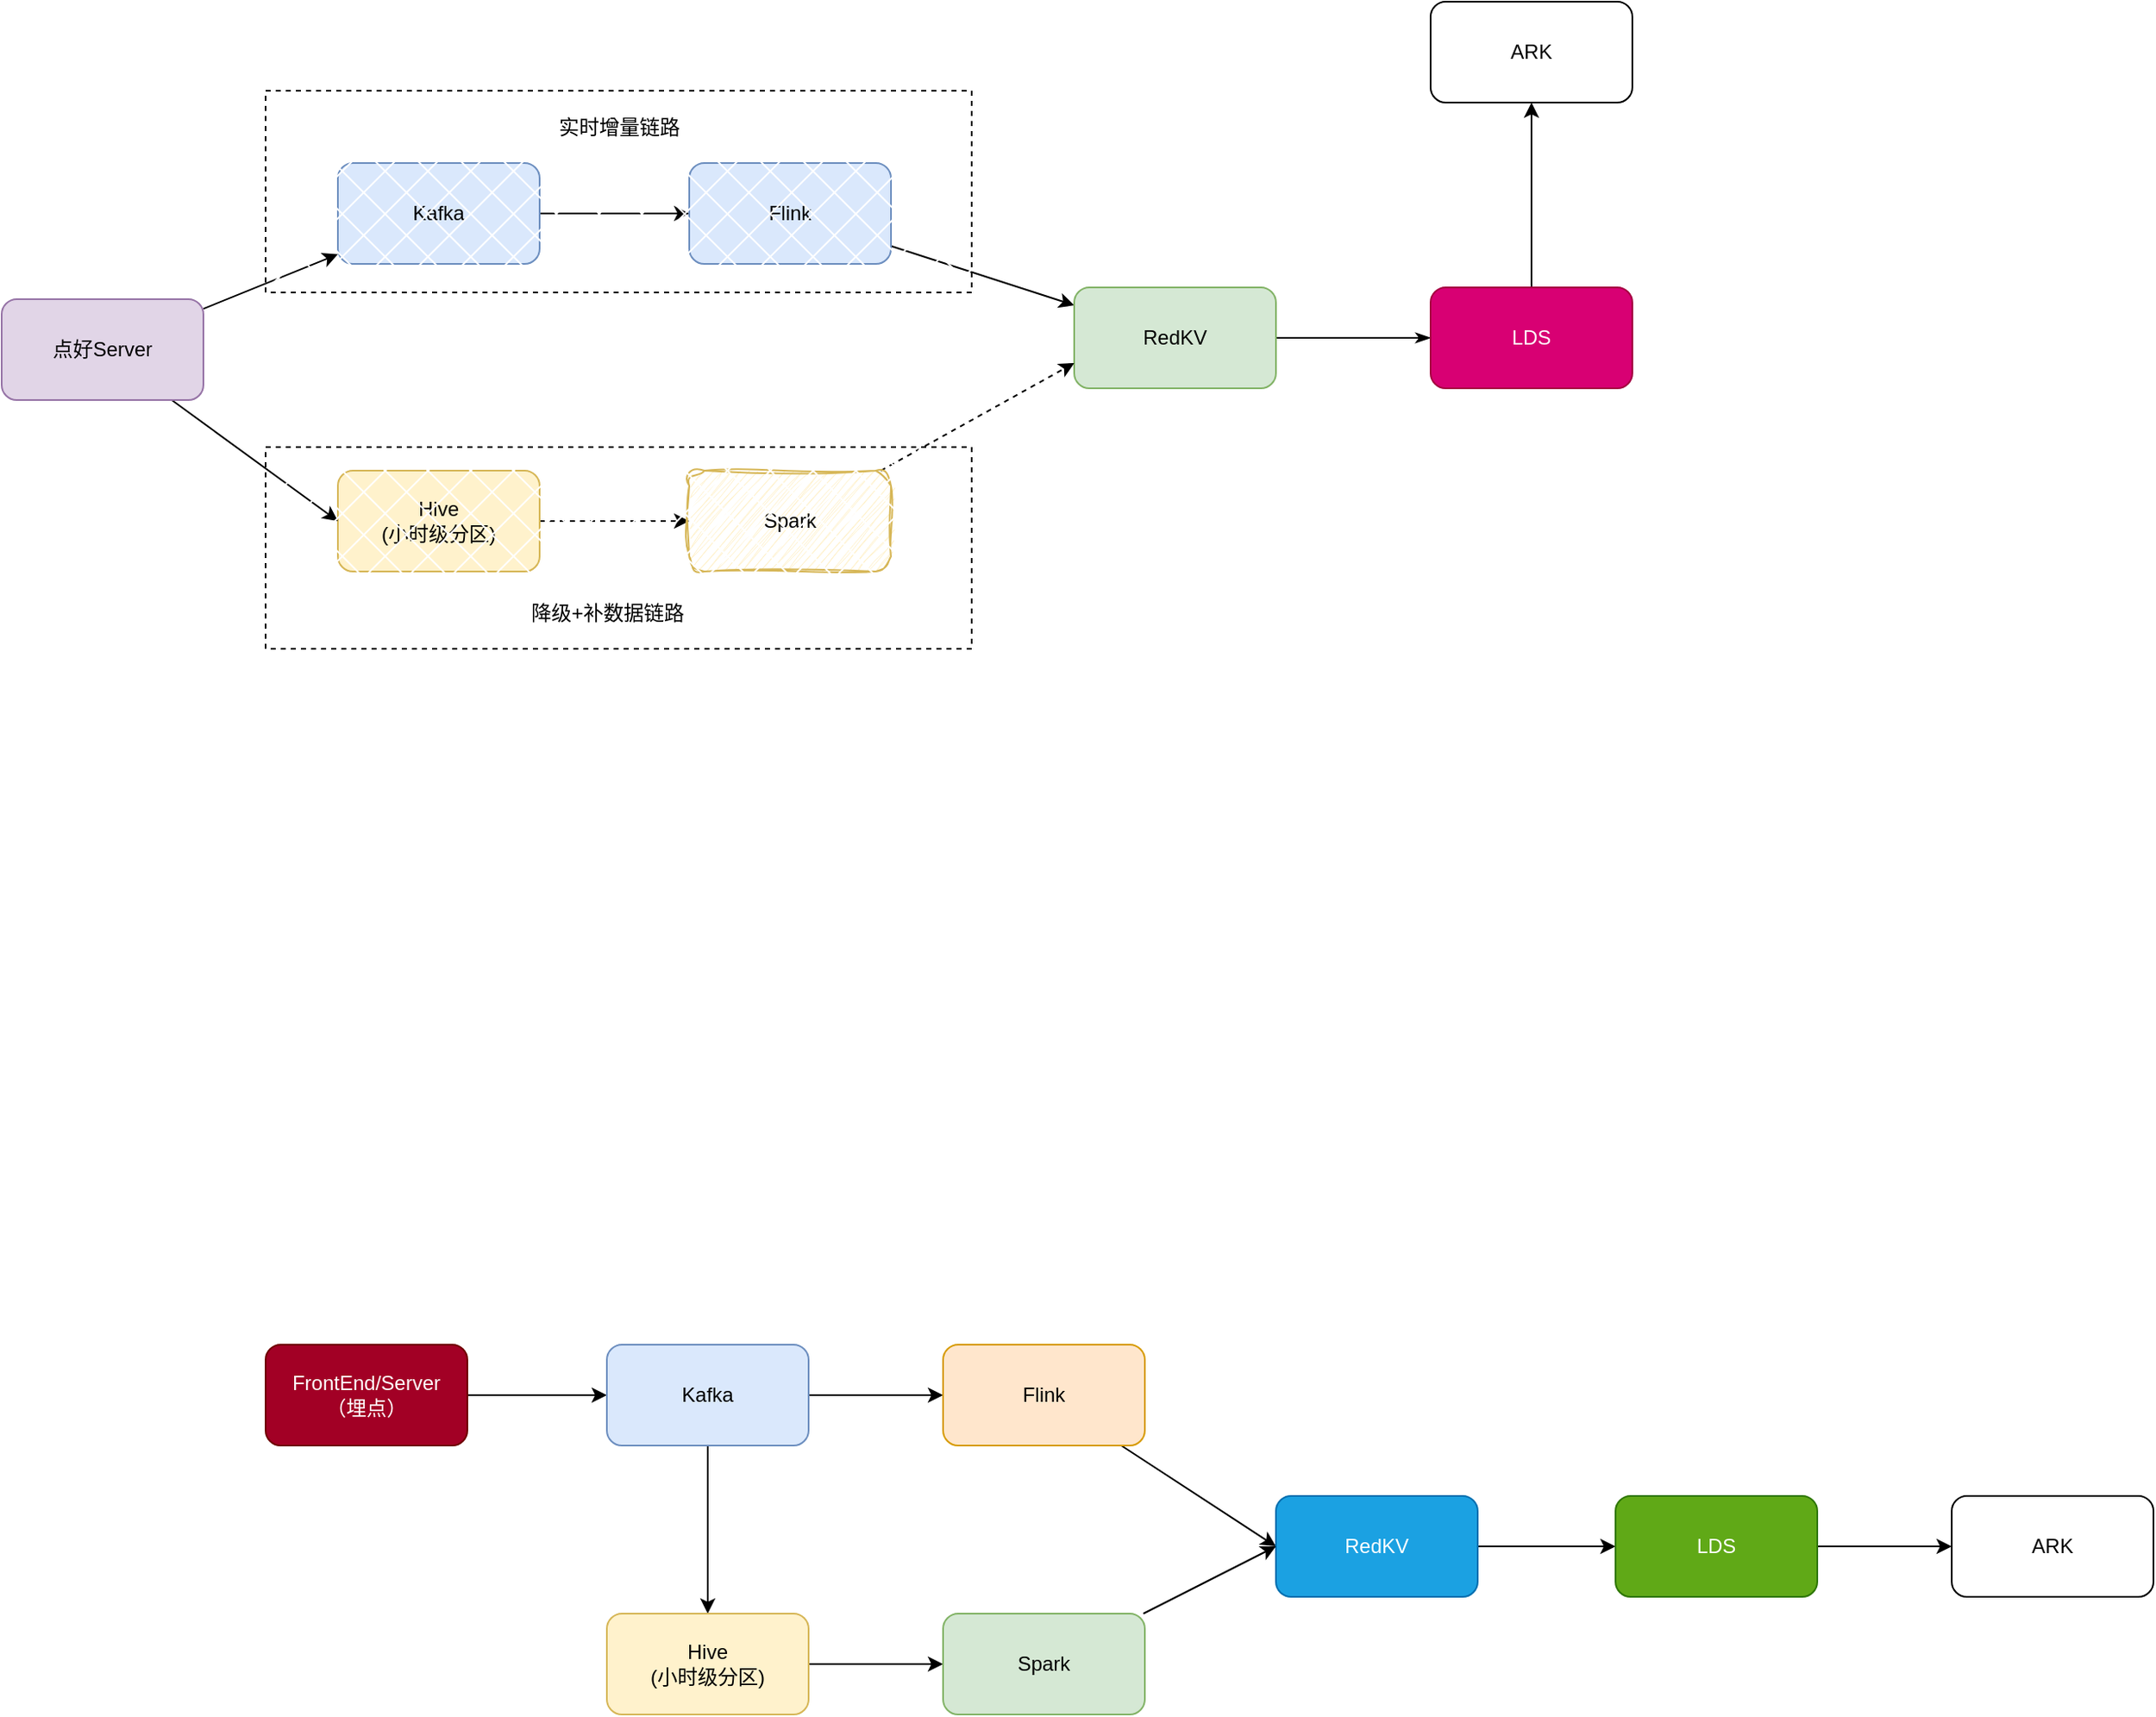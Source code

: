 <mxfile version="23.1.1" type="github">
  <diagram name="Page-1" id="i_hFuDhX6voU7J-K0fBx">
    <mxGraphModel dx="2606" dy="1171" grid="0" gridSize="10" guides="1" tooltips="1" connect="1" arrows="1" fold="1" page="0" pageScale="1" pageWidth="850" pageHeight="1100" math="0" shadow="0">
      <root>
        <mxCell id="0" />
        <mxCell id="1" parent="0" />
        <mxCell id="Olyu-w_eP48Fr1E_7s6x-3" value="" style="edgeStyle=orthogonalEdgeStyle;rounded=0;orthogonalLoop=1;jettySize=auto;html=1;" parent="1" source="Olyu-w_eP48Fr1E_7s6x-1" target="Olyu-w_eP48Fr1E_7s6x-2" edge="1">
          <mxGeometry relative="1" as="geometry" />
        </mxCell>
        <mxCell id="Olyu-w_eP48Fr1E_7s6x-13" value="" style="rounded=0;orthogonalLoop=1;jettySize=auto;html=1;startArrow=classic;startFill=1;endArrow=none;endFill=0;" parent="1" source="Olyu-w_eP48Fr1E_7s6x-1" target="Olyu-w_eP48Fr1E_7s6x-12" edge="1">
          <mxGeometry relative="1" as="geometry" />
        </mxCell>
        <mxCell id="Olyu-w_eP48Fr1E_7s6x-1" value="Kafka" style="rounded=1;whiteSpace=wrap;html=1;fillColor=#dae8fc;strokeColor=#6c8ebf;" parent="1" vertex="1">
          <mxGeometry x="160" y="337" width="120" height="60" as="geometry" />
        </mxCell>
        <mxCell id="Olyu-w_eP48Fr1E_7s6x-5" value="" style="rounded=0;orthogonalLoop=1;jettySize=auto;html=1;" parent="1" source="Olyu-w_eP48Fr1E_7s6x-2" target="Olyu-w_eP48Fr1E_7s6x-4" edge="1">
          <mxGeometry relative="1" as="geometry" />
        </mxCell>
        <mxCell id="Olyu-w_eP48Fr1E_7s6x-2" value="Flink" style="rounded=1;whiteSpace=wrap;html=1;fillColor=#dae8fc;strokeColor=#6c8ebf;" parent="1" vertex="1">
          <mxGeometry x="369" y="337" width="120" height="60" as="geometry" />
        </mxCell>
        <mxCell id="Olyu-w_eP48Fr1E_7s6x-16" value="" style="edgeStyle=orthogonalEdgeStyle;rounded=0;orthogonalLoop=1;jettySize=auto;html=1;startArrow=none;startFill=0;endArrow=classicThin;endFill=1;" parent="1" source="Olyu-w_eP48Fr1E_7s6x-4" target="Olyu-w_eP48Fr1E_7s6x-15" edge="1">
          <mxGeometry relative="1" as="geometry" />
        </mxCell>
        <mxCell id="Olyu-w_eP48Fr1E_7s6x-4" value="RedKV" style="rounded=1;whiteSpace=wrap;html=1;fillColor=#d5e8d4;strokeColor=#82b366;" parent="1" vertex="1">
          <mxGeometry x="598" y="411" width="120" height="60" as="geometry" />
        </mxCell>
        <mxCell id="Olyu-w_eP48Fr1E_7s6x-9" value="" style="edgeStyle=orthogonalEdgeStyle;rounded=0;orthogonalLoop=1;jettySize=auto;html=1;dashed=1;" parent="1" source="Olyu-w_eP48Fr1E_7s6x-6" target="Olyu-w_eP48Fr1E_7s6x-8" edge="1">
          <mxGeometry relative="1" as="geometry" />
        </mxCell>
        <mxCell id="Olyu-w_eP48Fr1E_7s6x-6" value="Hive&lt;br&gt;(小时级分区)" style="rounded=1;whiteSpace=wrap;html=1;fillColor=#fff2cc;strokeColor=#d6b656;" parent="1" vertex="1">
          <mxGeometry x="160" y="520" width="120" height="60" as="geometry" />
        </mxCell>
        <mxCell id="Olyu-w_eP48Fr1E_7s6x-11" value="" style="rounded=0;orthogonalLoop=1;jettySize=auto;html=1;entryX=0;entryY=0.75;entryDx=0;entryDy=0;dashed=1;" parent="1" source="Olyu-w_eP48Fr1E_7s6x-8" target="Olyu-w_eP48Fr1E_7s6x-4" edge="1">
          <mxGeometry relative="1" as="geometry">
            <mxPoint x="569" y="517" as="targetPoint" />
          </mxGeometry>
        </mxCell>
        <mxCell id="Olyu-w_eP48Fr1E_7s6x-8" value="Spark" style="whiteSpace=wrap;html=1;rounded=1;fillColor=#fff2cc;strokeColor=#d6b656;gradientColor=none;shadow=0;glass=0;sketch=1;curveFitting=1;jiggle=2;" parent="1" vertex="1">
          <mxGeometry x="369" y="520" width="120" height="60" as="geometry" />
        </mxCell>
        <mxCell id="lzxiVklrCA61hMPIfOuQ-2" value="" style="rounded=0;orthogonalLoop=1;jettySize=auto;html=1;entryX=0;entryY=0.5;entryDx=0;entryDy=0;" edge="1" parent="1" source="Olyu-w_eP48Fr1E_7s6x-12" target="Olyu-w_eP48Fr1E_7s6x-6">
          <mxGeometry relative="1" as="geometry">
            <mxPoint x="29" y="487" as="targetPoint" />
          </mxGeometry>
        </mxCell>
        <mxCell id="Olyu-w_eP48Fr1E_7s6x-12" value="点好Server" style="rounded=1;whiteSpace=wrap;html=1;fillColor=#e1d5e7;strokeColor=#9673a6;" parent="1" vertex="1">
          <mxGeometry x="-40" y="418" width="120" height="60" as="geometry" />
        </mxCell>
        <mxCell id="Olyu-w_eP48Fr1E_7s6x-18" value="" style="edgeStyle=orthogonalEdgeStyle;rounded=0;orthogonalLoop=1;jettySize=auto;html=1;startArrow=none;startFill=0;endArrow=classic;endFill=1;" parent="1" source="Olyu-w_eP48Fr1E_7s6x-15" target="Olyu-w_eP48Fr1E_7s6x-17" edge="1">
          <mxGeometry relative="1" as="geometry" />
        </mxCell>
        <mxCell id="Olyu-w_eP48Fr1E_7s6x-15" value="LDS" style="rounded=1;whiteSpace=wrap;html=1;fillColor=#d80073;fontColor=#ffffff;strokeColor=#A50040;" parent="1" vertex="1">
          <mxGeometry x="810" y="411" width="120" height="60" as="geometry" />
        </mxCell>
        <mxCell id="Olyu-w_eP48Fr1E_7s6x-17" value="ARK" style="rounded=1;whiteSpace=wrap;html=1;" parent="1" vertex="1">
          <mxGeometry x="810" y="241" width="120" height="60" as="geometry" />
        </mxCell>
        <mxCell id="38t9WZw2wdU8tdVC_Z4--1" value="" style="edgeStyle=orthogonalEdgeStyle;rounded=0;orthogonalLoop=1;jettySize=auto;html=1;" parent="1" source="38t9WZw2wdU8tdVC_Z4--4" target="38t9WZw2wdU8tdVC_Z4--6" edge="1">
          <mxGeometry relative="1" as="geometry" />
        </mxCell>
        <mxCell id="38t9WZw2wdU8tdVC_Z4--3" value="" style="rounded=0;orthogonalLoop=1;jettySize=auto;html=1;startArrow=classic;startFill=1;endArrow=none;endFill=0;" parent="1" source="38t9WZw2wdU8tdVC_Z4--4" target="38t9WZw2wdU8tdVC_Z4--13" edge="1">
          <mxGeometry relative="1" as="geometry" />
        </mxCell>
        <mxCell id="lzxiVklrCA61hMPIfOuQ-5" value="" style="edgeStyle=orthogonalEdgeStyle;rounded=0;orthogonalLoop=1;jettySize=auto;html=1;" edge="1" parent="1" source="38t9WZw2wdU8tdVC_Z4--4" target="38t9WZw2wdU8tdVC_Z4--10">
          <mxGeometry relative="1" as="geometry" />
        </mxCell>
        <mxCell id="38t9WZw2wdU8tdVC_Z4--4" value="Kafka" style="rounded=1;whiteSpace=wrap;html=1;fillColor=#dae8fc;strokeColor=#6c8ebf;" parent="1" vertex="1">
          <mxGeometry x="320" y="1040" width="120" height="60" as="geometry" />
        </mxCell>
        <mxCell id="38t9WZw2wdU8tdVC_Z4--5" value="" style="rounded=0;orthogonalLoop=1;jettySize=auto;html=1;entryX=0;entryY=0.5;entryDx=0;entryDy=0;" parent="1" source="38t9WZw2wdU8tdVC_Z4--6" target="38t9WZw2wdU8tdVC_Z4--8" edge="1">
          <mxGeometry relative="1" as="geometry" />
        </mxCell>
        <mxCell id="38t9WZw2wdU8tdVC_Z4--6" value="Flink" style="rounded=1;whiteSpace=wrap;html=1;fillColor=#ffe6cc;strokeColor=#d79b00;" parent="1" vertex="1">
          <mxGeometry x="520" y="1040" width="120" height="60" as="geometry" />
        </mxCell>
        <mxCell id="38t9WZw2wdU8tdVC_Z4--7" value="" style="edgeStyle=orthogonalEdgeStyle;rounded=0;orthogonalLoop=1;jettySize=auto;html=1;startArrow=none;startFill=0;endArrow=classic;endFill=1;" parent="1" source="38t9WZw2wdU8tdVC_Z4--8" target="38t9WZw2wdU8tdVC_Z4--15" edge="1">
          <mxGeometry relative="1" as="geometry" />
        </mxCell>
        <mxCell id="38t9WZw2wdU8tdVC_Z4--8" value="RedKV" style="rounded=1;whiteSpace=wrap;html=1;fillColor=#1ba1e2;fontColor=#ffffff;strokeColor=#006EAF;" parent="1" vertex="1">
          <mxGeometry x="718" y="1130" width="120" height="60" as="geometry" />
        </mxCell>
        <mxCell id="38t9WZw2wdU8tdVC_Z4--9" value="" style="edgeStyle=orthogonalEdgeStyle;rounded=0;orthogonalLoop=1;jettySize=auto;html=1;" parent="1" source="38t9WZw2wdU8tdVC_Z4--10" target="38t9WZw2wdU8tdVC_Z4--12" edge="1">
          <mxGeometry relative="1" as="geometry" />
        </mxCell>
        <mxCell id="38t9WZw2wdU8tdVC_Z4--10" value="Hive&lt;br&gt;(小时级分区)" style="rounded=1;whiteSpace=wrap;html=1;fillColor=#fff2cc;strokeColor=#d6b656;" parent="1" vertex="1">
          <mxGeometry x="320" y="1200" width="120" height="60" as="geometry" />
        </mxCell>
        <mxCell id="38t9WZw2wdU8tdVC_Z4--11" value="" style="rounded=0;orthogonalLoop=1;jettySize=auto;html=1;entryX=0;entryY=0.5;entryDx=0;entryDy=0;" parent="1" source="38t9WZw2wdU8tdVC_Z4--12" target="38t9WZw2wdU8tdVC_Z4--8" edge="1">
          <mxGeometry relative="1" as="geometry">
            <mxPoint x="780" y="1150" as="targetPoint" />
          </mxGeometry>
        </mxCell>
        <mxCell id="38t9WZw2wdU8tdVC_Z4--12" value="Spark" style="whiteSpace=wrap;html=1;rounded=1;fillColor=#d5e8d4;strokeColor=#82b366;" parent="1" vertex="1">
          <mxGeometry x="520" y="1200" width="120" height="60" as="geometry" />
        </mxCell>
        <mxCell id="38t9WZw2wdU8tdVC_Z4--13" value="FrontEnd/Server&lt;br&gt;（埋点）" style="rounded=1;whiteSpace=wrap;html=1;fillColor=#a20025;fontColor=#ffffff;strokeColor=#6F0000;" parent="1" vertex="1">
          <mxGeometry x="117" y="1040" width="120" height="60" as="geometry" />
        </mxCell>
        <mxCell id="38t9WZw2wdU8tdVC_Z4--21" value="" style="edgeStyle=orthogonalEdgeStyle;rounded=0;orthogonalLoop=1;jettySize=auto;html=1;" parent="1" source="38t9WZw2wdU8tdVC_Z4--15" target="38t9WZw2wdU8tdVC_Z4--20" edge="1">
          <mxGeometry relative="1" as="geometry" />
        </mxCell>
        <mxCell id="38t9WZw2wdU8tdVC_Z4--15" value="LDS" style="rounded=1;whiteSpace=wrap;html=1;fillColor=#60a917;fontColor=#ffffff;strokeColor=#2D7600;" parent="1" vertex="1">
          <mxGeometry x="920" y="1130" width="120" height="60" as="geometry" />
        </mxCell>
        <mxCell id="38t9WZw2wdU8tdVC_Z4--20" value="ARK" style="rounded=1;whiteSpace=wrap;html=1;" parent="1" vertex="1">
          <mxGeometry x="1120" y="1130" width="120" height="60" as="geometry" />
        </mxCell>
        <mxCell id="71Jp7hl-TTsXlKyE7o5B-2" value="" style="rounded=0;whiteSpace=wrap;html=1;shadow=0;dashed=1;fillStyle=cross-hatch;strokeColor=default;align=right;verticalAlign=middle;fontFamily=Helvetica;fontSize=12;fontColor=default;fillColor=default;gradientColor=none;glass=0;" parent="1" vertex="1">
          <mxGeometry x="117" y="506" width="420" height="120" as="geometry" />
        </mxCell>
        <mxCell id="71Jp7hl-TTsXlKyE7o5B-3" value="降级+补数据链路" style="text;html=1;strokeColor=none;fillColor=none;align=center;verticalAlign=middle;whiteSpace=wrap;rounded=0;fontSize=12;fontFamily=Helvetica;fontColor=default;" parent="1" vertex="1">
          <mxGeometry x="254.5" y="590" width="131" height="30" as="geometry" />
        </mxCell>
        <mxCell id="lzxiVklrCA61hMPIfOuQ-3" value="" style="rounded=0;whiteSpace=wrap;html=1;shadow=0;dashed=1;fillStyle=cross-hatch;strokeColor=default;align=right;verticalAlign=middle;fontFamily=Helvetica;fontSize=12;fontColor=default;fillColor=default;gradientColor=none;glass=0;" vertex="1" parent="1">
          <mxGeometry x="117" y="294" width="420" height="120" as="geometry" />
        </mxCell>
        <mxCell id="lzxiVklrCA61hMPIfOuQ-4" value="实时增量链路" style="text;html=1;strokeColor=none;fillColor=none;align=center;verticalAlign=middle;whiteSpace=wrap;rounded=0;fontSize=12;fontFamily=Helvetica;fontColor=default;" vertex="1" parent="1">
          <mxGeometry x="261.5" y="301" width="131" height="30" as="geometry" />
        </mxCell>
      </root>
    </mxGraphModel>
  </diagram>
</mxfile>
